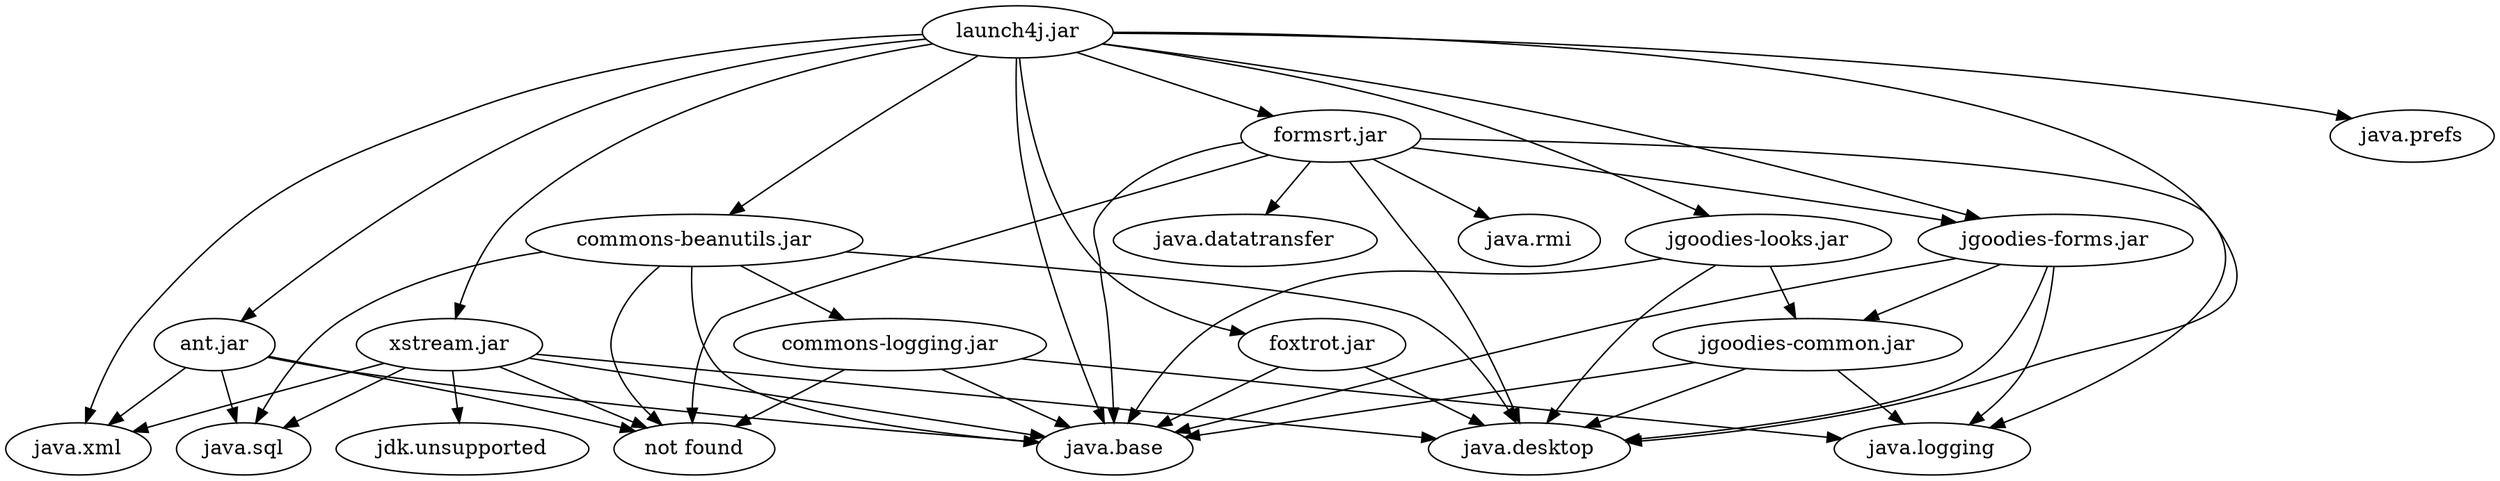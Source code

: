 digraph "summary" {
  "launch4j.jar"                                     -> "ant.jar";
  "launch4j.jar"                                     -> "commons-beanutils.jar";
  "launch4j.jar"                                     -> "formsrt.jar";
  "launch4j.jar"                                     -> "foxtrot.jar";
  "launch4j.jar"                                     -> "java.base";
  "launch4j.jar"                                     -> "java.desktop";
  "launch4j.jar"                                     -> "java.prefs";
  "launch4j.jar"                                     -> "java.xml";
  "launch4j.jar"                                     -> "jgoodies-forms.jar";
  "launch4j.jar"                                     -> "jgoodies-looks.jar";
  "launch4j.jar"                                     -> "xstream.jar";
  "ant.jar"                                          -> "java.base";
  "ant.jar"                                          -> "java.sql";
  "ant.jar"                                          -> "java.xml";
  "ant.jar"                                          -> "not found";
  "commons-beanutils.jar"                            -> "commons-logging.jar";
  "commons-beanutils.jar"                            -> "java.base";
  "commons-beanutils.jar"                            -> "java.desktop";
  "commons-beanutils.jar"                            -> "java.sql";
  "commons-beanutils.jar"                            -> "not found";
  "commons-logging.jar"                              -> "java.base";
  "commons-logging.jar"                              -> "java.logging";
  "commons-logging.jar"                              -> "not found";
  "formsrt.jar"                                      -> "java.base";
  "formsrt.jar"                                      -> "java.datatransfer";
  "formsrt.jar"                                      -> "java.desktop";
  "formsrt.jar"                                      -> "java.logging";
  "formsrt.jar"                                      -> "java.rmi";
  "formsrt.jar"                                      -> "jgoodies-forms.jar";
  "formsrt.jar"                                      -> "not found";
  "foxtrot.jar"                                      -> "java.base";
  "foxtrot.jar"                                      -> "java.desktop";
  "jgoodies-common.jar"                              -> "java.base";
  "jgoodies-common.jar"                              -> "java.desktop";
  "jgoodies-common.jar"                              -> "java.logging";
  "jgoodies-forms.jar"                               -> "java.base";
  "jgoodies-forms.jar"                               -> "java.desktop";
  "jgoodies-forms.jar"                               -> "java.logging";
  "jgoodies-forms.jar"                               -> "jgoodies-common.jar";
  "jgoodies-looks.jar"                               -> "java.base";
  "jgoodies-looks.jar"                               -> "java.desktop";
  "jgoodies-looks.jar"                               -> "jgoodies-common.jar";
  "xstream.jar"                                      -> "java.base";
  "xstream.jar"                                      -> "java.desktop";
  "xstream.jar"                                      -> "java.sql";
  "xstream.jar"                                      -> "java.xml";
  "xstream.jar"                                      -> "jdk.unsupported";
  "xstream.jar"                                      -> "not found";
}
